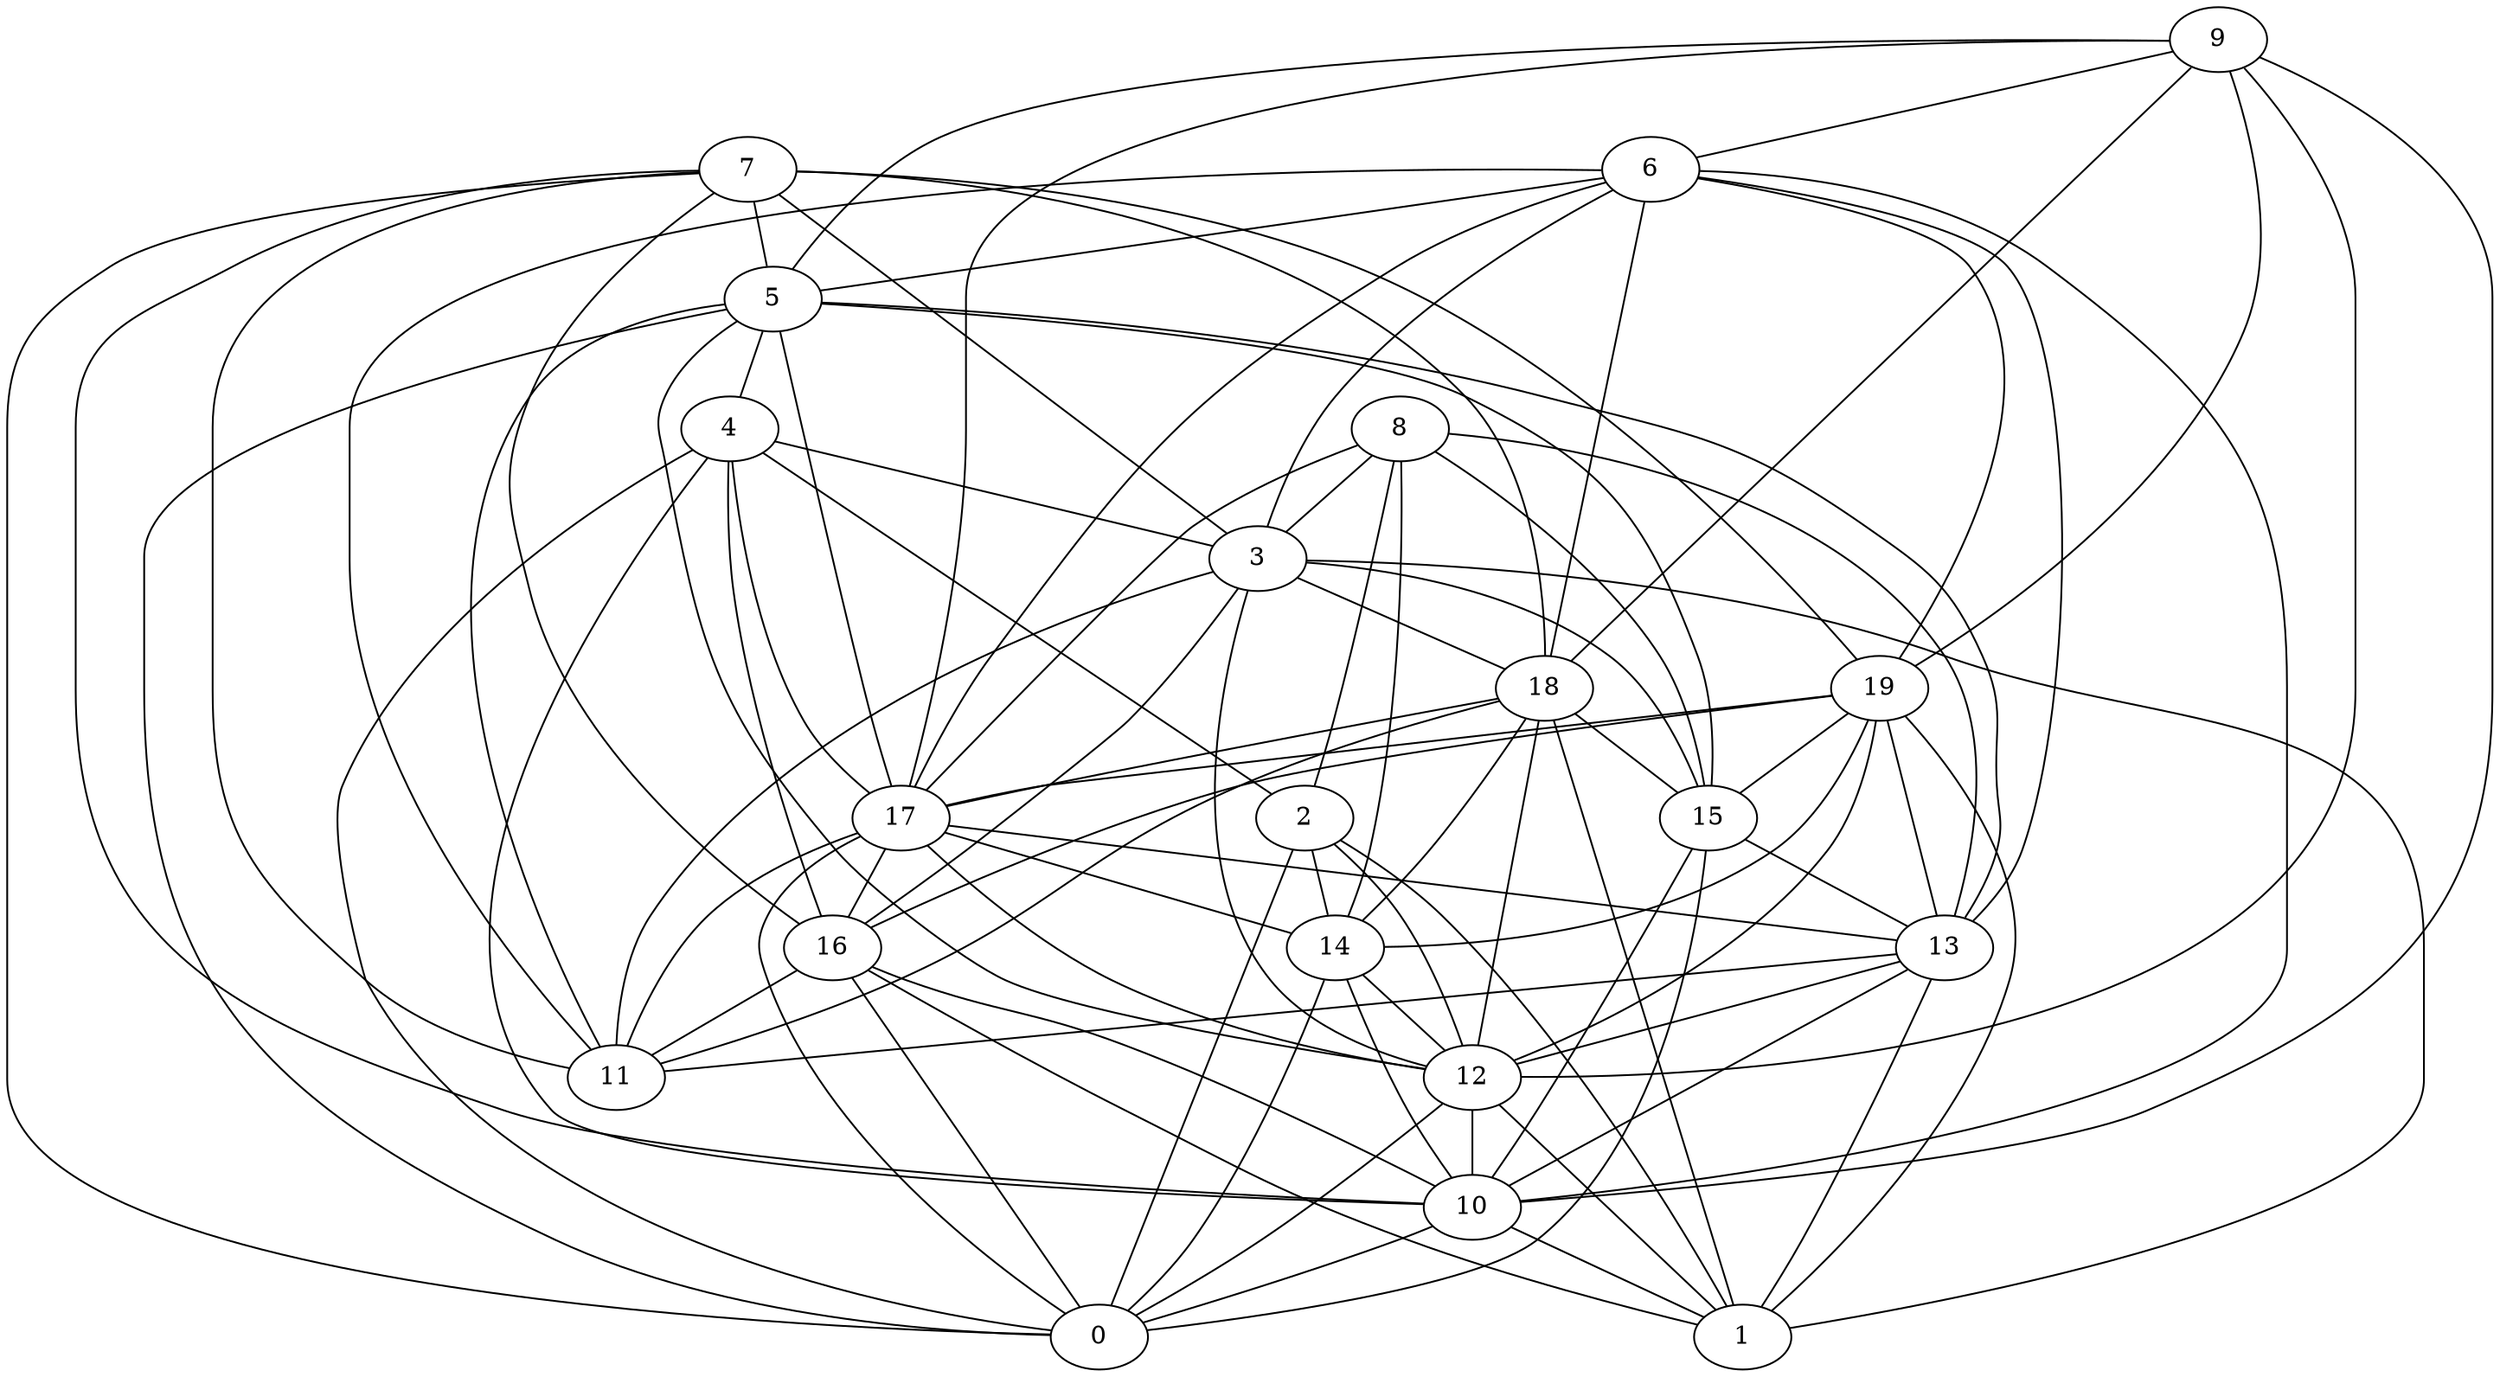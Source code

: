 digraph GG_graph {

subgraph G_graph {
edge [color = black]
"4" -> "16" [dir = none]
"4" -> "10" [dir = none]
"4" -> "0" [dir = none]
"4" -> "17" [dir = none]
"5" -> "4" [dir = none]
"5" -> "11" [dir = none]
"5" -> "15" [dir = none]
"5" -> "0" [dir = none]
"5" -> "13" [dir = none]
"2" -> "12" [dir = none]
"2" -> "0" [dir = none]
"2" -> "14" [dir = none]
"14" -> "12" [dir = none]
"14" -> "0" [dir = none]
"9" -> "19" [dir = none]
"9" -> "12" [dir = none]
"9" -> "17" [dir = none]
"9" -> "18" [dir = none]
"10" -> "0" [dir = none]
"13" -> "12" [dir = none]
"13" -> "10" [dir = none]
"12" -> "0" [dir = none]
"12" -> "1" [dir = none]
"19" -> "1" [dir = none]
"19" -> "14" [dir = none]
"19" -> "17" [dir = none]
"19" -> "12" [dir = none]
"19" -> "13" [dir = none]
"19" -> "15" [dir = none]
"6" -> "19" [dir = none]
"6" -> "18" [dir = none]
"6" -> "10" [dir = none]
"6" -> "17" [dir = none]
"18" -> "15" [dir = none]
"18" -> "17" [dir = none]
"16" -> "0" [dir = none]
"16" -> "11" [dir = none]
"3" -> "15" [dir = none]
"3" -> "16" [dir = none]
"3" -> "1" [dir = none]
"17" -> "12" [dir = none]
"17" -> "14" [dir = none]
"17" -> "16" [dir = none]
"17" -> "0" [dir = none]
"17" -> "13" [dir = none]
"7" -> "10" [dir = none]
"7" -> "0" [dir = none]
"7" -> "11" [dir = none]
"7" -> "16" [dir = none]
"7" -> "19" [dir = none]
"7" -> "18" [dir = none]
"7" -> "3" [dir = none]
"7" -> "5" [dir = none]
"8" -> "2" [dir = none]
"8" -> "13" [dir = none]
"8" -> "14" [dir = none]
"8" -> "17" [dir = none]
"9" -> "5" [dir = none]
"17" -> "11" [dir = none]
"18" -> "14" [dir = none]
"15" -> "13" [dir = none]
"13" -> "1" [dir = none]
"10" -> "1" [dir = none]
"5" -> "17" [dir = none]
"5" -> "12" [dir = none]
"3" -> "12" [dir = none]
"9" -> "6" [dir = none]
"6" -> "11" [dir = none]
"18" -> "11" [dir = none]
"6" -> "3" [dir = none]
"19" -> "16" [dir = none]
"15" -> "10" [dir = none]
"2" -> "1" [dir = none]
"3" -> "18" [dir = none]
"18" -> "1" [dir = none]
"16" -> "10" [dir = none]
"4" -> "2" [dir = none]
"13" -> "11" [dir = none]
"9" -> "10" [dir = none]
"14" -> "10" [dir = none]
"6" -> "5" [dir = none]
"6" -> "13" [dir = none]
"8" -> "3" [dir = none]
"8" -> "15" [dir = none]
"4" -> "3" [dir = none]
"3" -> "11" [dir = none]
"16" -> "1" [dir = none]
"15" -> "0" [dir = none]
"18" -> "12" [dir = none]
"12" -> "10" [dir = none]
}

}
